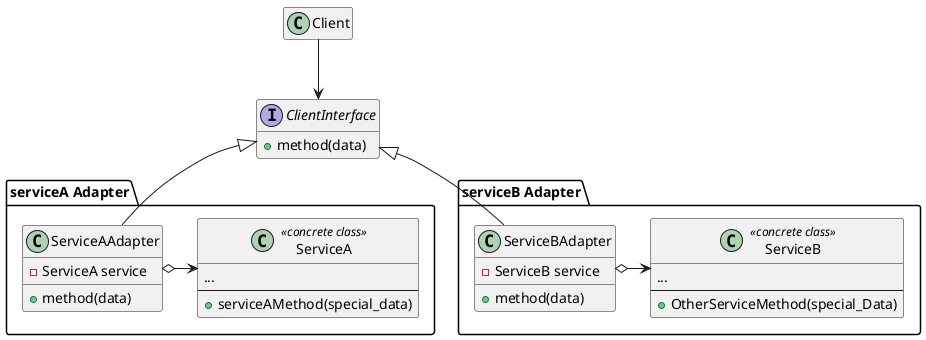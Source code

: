 @startuml
hide empty members


class Client {}


interface ClientInterface {
	+ method(data)
}


package "serviceA Adapter" {

	class ServiceA << concrete class >> {
		...
		--
		+ serviceAMethod(special_data)
	}

	class ServiceAAdapter {
		- ServiceA service
		+ method(data)
	}

	ServiceAAdapter o-right-> ServiceA
	ServiceAAdapter -up-|> ClientInterface
}


package "serviceB Adapter" {

	class ServiceB << concrete class >> {
		...
		--
		+ OtherServiceMethod(special_Data)
	}


	class ServiceBAdapter {
		- ServiceB service
		+ method(data)
	}

	ServiceBAdapter o-right-> ServiceB
	ServiceBAdapter -up-|> ClientInterface
}


Client -down-> ClientInterface

@enduml